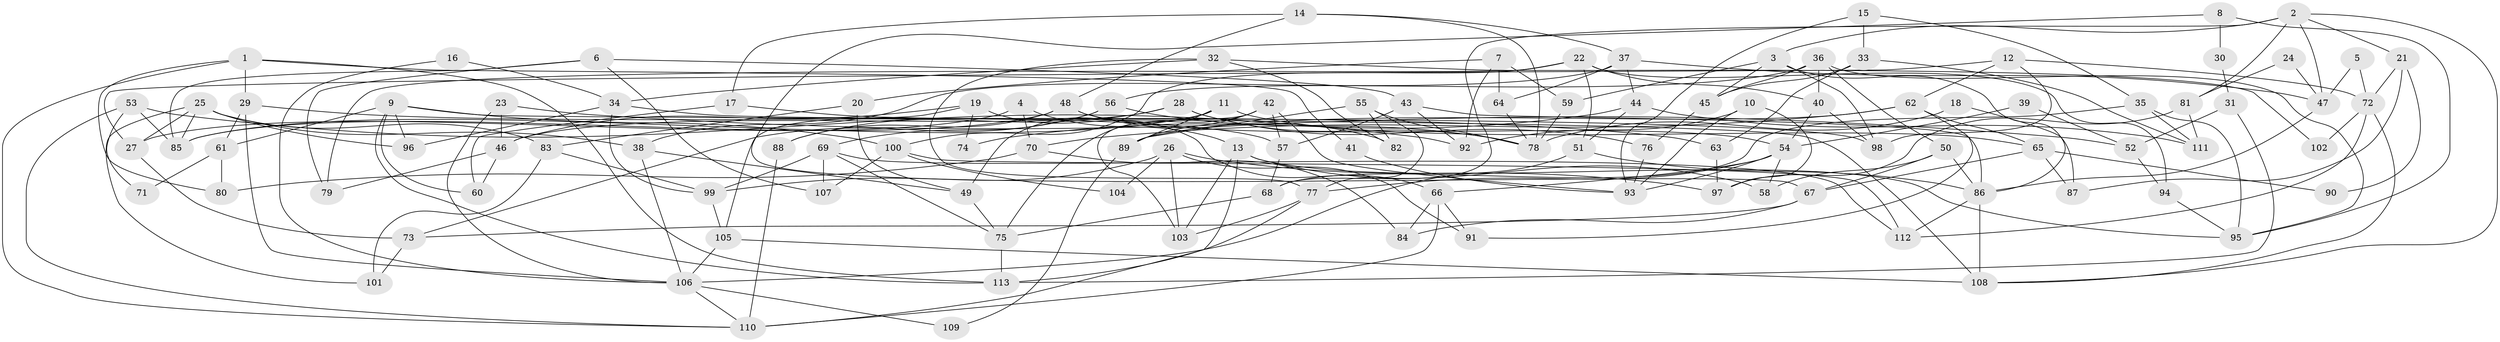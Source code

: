 // coarse degree distribution, {4: 0.21052631578947367, 14: 0.017543859649122806, 8: 0.10526315789473684, 7: 0.05263157894736842, 6: 0.08771929824561403, 5: 0.17543859649122806, 13: 0.017543859649122806, 9: 0.017543859649122806, 2: 0.15789473684210525, 11: 0.017543859649122806, 3: 0.10526315789473684, 10: 0.03508771929824561}
// Generated by graph-tools (version 1.1) at 2025/50/03/04/25 22:50:56]
// undirected, 113 vertices, 226 edges
graph export_dot {
  node [color=gray90,style=filled];
  1;
  2;
  3;
  4;
  5;
  6;
  7;
  8;
  9;
  10;
  11;
  12;
  13;
  14;
  15;
  16;
  17;
  18;
  19;
  20;
  21;
  22;
  23;
  24;
  25;
  26;
  27;
  28;
  29;
  30;
  31;
  32;
  33;
  34;
  35;
  36;
  37;
  38;
  39;
  40;
  41;
  42;
  43;
  44;
  45;
  46;
  47;
  48;
  49;
  50;
  51;
  52;
  53;
  54;
  55;
  56;
  57;
  58;
  59;
  60;
  61;
  62;
  63;
  64;
  65;
  66;
  67;
  68;
  69;
  70;
  71;
  72;
  73;
  74;
  75;
  76;
  77;
  78;
  79;
  80;
  81;
  82;
  83;
  84;
  85;
  86;
  87;
  88;
  89;
  90;
  91;
  92;
  93;
  94;
  95;
  96;
  97;
  98;
  99;
  100;
  101;
  102;
  103;
  104;
  105;
  106;
  107;
  108;
  109;
  110;
  111;
  112;
  113;
  1 -- 110;
  1 -- 113;
  1 -- 29;
  1 -- 41;
  1 -- 80;
  2 -- 47;
  2 -- 3;
  2 -- 21;
  2 -- 68;
  2 -- 81;
  2 -- 108;
  3 -- 59;
  3 -- 86;
  3 -- 45;
  3 -- 98;
  4 -- 13;
  4 -- 27;
  4 -- 70;
  5 -- 47;
  5 -- 72;
  6 -- 43;
  6 -- 107;
  6 -- 79;
  6 -- 85;
  7 -- 92;
  7 -- 20;
  7 -- 59;
  7 -- 64;
  8 -- 95;
  8 -- 67;
  8 -- 30;
  9 -- 113;
  9 -- 108;
  9 -- 60;
  9 -- 61;
  9 -- 96;
  9 -- 100;
  10 -- 92;
  10 -- 97;
  10 -- 93;
  11 -- 85;
  11 -- 65;
  11 -- 49;
  11 -- 89;
  12 -- 98;
  12 -- 62;
  12 -- 27;
  12 -- 72;
  13 -- 95;
  13 -- 103;
  13 -- 58;
  13 -- 110;
  14 -- 78;
  14 -- 37;
  14 -- 17;
  14 -- 48;
  15 -- 93;
  15 -- 35;
  15 -- 33;
  16 -- 34;
  16 -- 106;
  17 -- 57;
  17 -- 60;
  18 -- 78;
  18 -- 87;
  19 -- 66;
  19 -- 105;
  19 -- 46;
  19 -- 74;
  20 -- 49;
  20 -- 83;
  21 -- 72;
  21 -- 87;
  21 -- 90;
  22 -- 79;
  22 -- 100;
  22 -- 40;
  22 -- 51;
  22 -- 94;
  23 -- 106;
  23 -- 46;
  23 -- 52;
  24 -- 81;
  24 -- 47;
  25 -- 85;
  25 -- 96;
  25 -- 27;
  25 -- 38;
  25 -- 83;
  25 -- 101;
  26 -- 103;
  26 -- 97;
  26 -- 91;
  26 -- 99;
  26 -- 104;
  27 -- 73;
  28 -- 46;
  28 -- 88;
  28 -- 76;
  28 -- 78;
  29 -- 106;
  29 -- 61;
  29 -- 63;
  30 -- 31;
  31 -- 113;
  31 -- 52;
  32 -- 34;
  32 -- 82;
  32 -- 77;
  32 -- 102;
  33 -- 45;
  33 -- 63;
  33 -- 111;
  34 -- 99;
  34 -- 98;
  34 -- 96;
  35 -- 111;
  35 -- 68;
  35 -- 95;
  36 -- 50;
  36 -- 45;
  36 -- 40;
  36 -- 56;
  36 -- 95;
  37 -- 64;
  37 -- 38;
  37 -- 44;
  37 -- 47;
  38 -- 106;
  38 -- 49;
  39 -- 52;
  39 -- 54;
  40 -- 54;
  40 -- 98;
  41 -- 93;
  42 -- 93;
  42 -- 89;
  42 -- 57;
  42 -- 75;
  42 -- 103;
  43 -- 86;
  43 -- 57;
  43 -- 92;
  44 -- 51;
  44 -- 74;
  44 -- 111;
  45 -- 76;
  46 -- 60;
  46 -- 79;
  47 -- 86;
  48 -- 54;
  48 -- 82;
  48 -- 85;
  48 -- 88;
  49 -- 75;
  50 -- 58;
  50 -- 67;
  50 -- 86;
  51 -- 86;
  51 -- 106;
  52 -- 94;
  53 -- 85;
  53 -- 110;
  53 -- 71;
  53 -- 92;
  54 -- 66;
  54 -- 58;
  54 -- 77;
  54 -- 93;
  55 -- 78;
  55 -- 77;
  55 -- 82;
  55 -- 89;
  56 -- 69;
  56 -- 73;
  56 -- 78;
  57 -- 68;
  59 -- 78;
  61 -- 71;
  61 -- 80;
  62 -- 89;
  62 -- 70;
  62 -- 65;
  62 -- 91;
  63 -- 97;
  64 -- 78;
  65 -- 67;
  65 -- 87;
  65 -- 90;
  66 -- 110;
  66 -- 91;
  66 -- 84;
  67 -- 84;
  67 -- 73;
  68 -- 75;
  69 -- 75;
  69 -- 99;
  69 -- 107;
  69 -- 112;
  70 -- 80;
  70 -- 84;
  72 -- 108;
  72 -- 102;
  72 -- 112;
  73 -- 101;
  75 -- 113;
  76 -- 93;
  77 -- 103;
  77 -- 113;
  81 -- 111;
  81 -- 97;
  83 -- 101;
  83 -- 99;
  86 -- 112;
  86 -- 108;
  88 -- 110;
  89 -- 109;
  94 -- 95;
  99 -- 105;
  100 -- 112;
  100 -- 104;
  100 -- 107;
  105 -- 108;
  105 -- 106;
  106 -- 109;
  106 -- 110;
}
